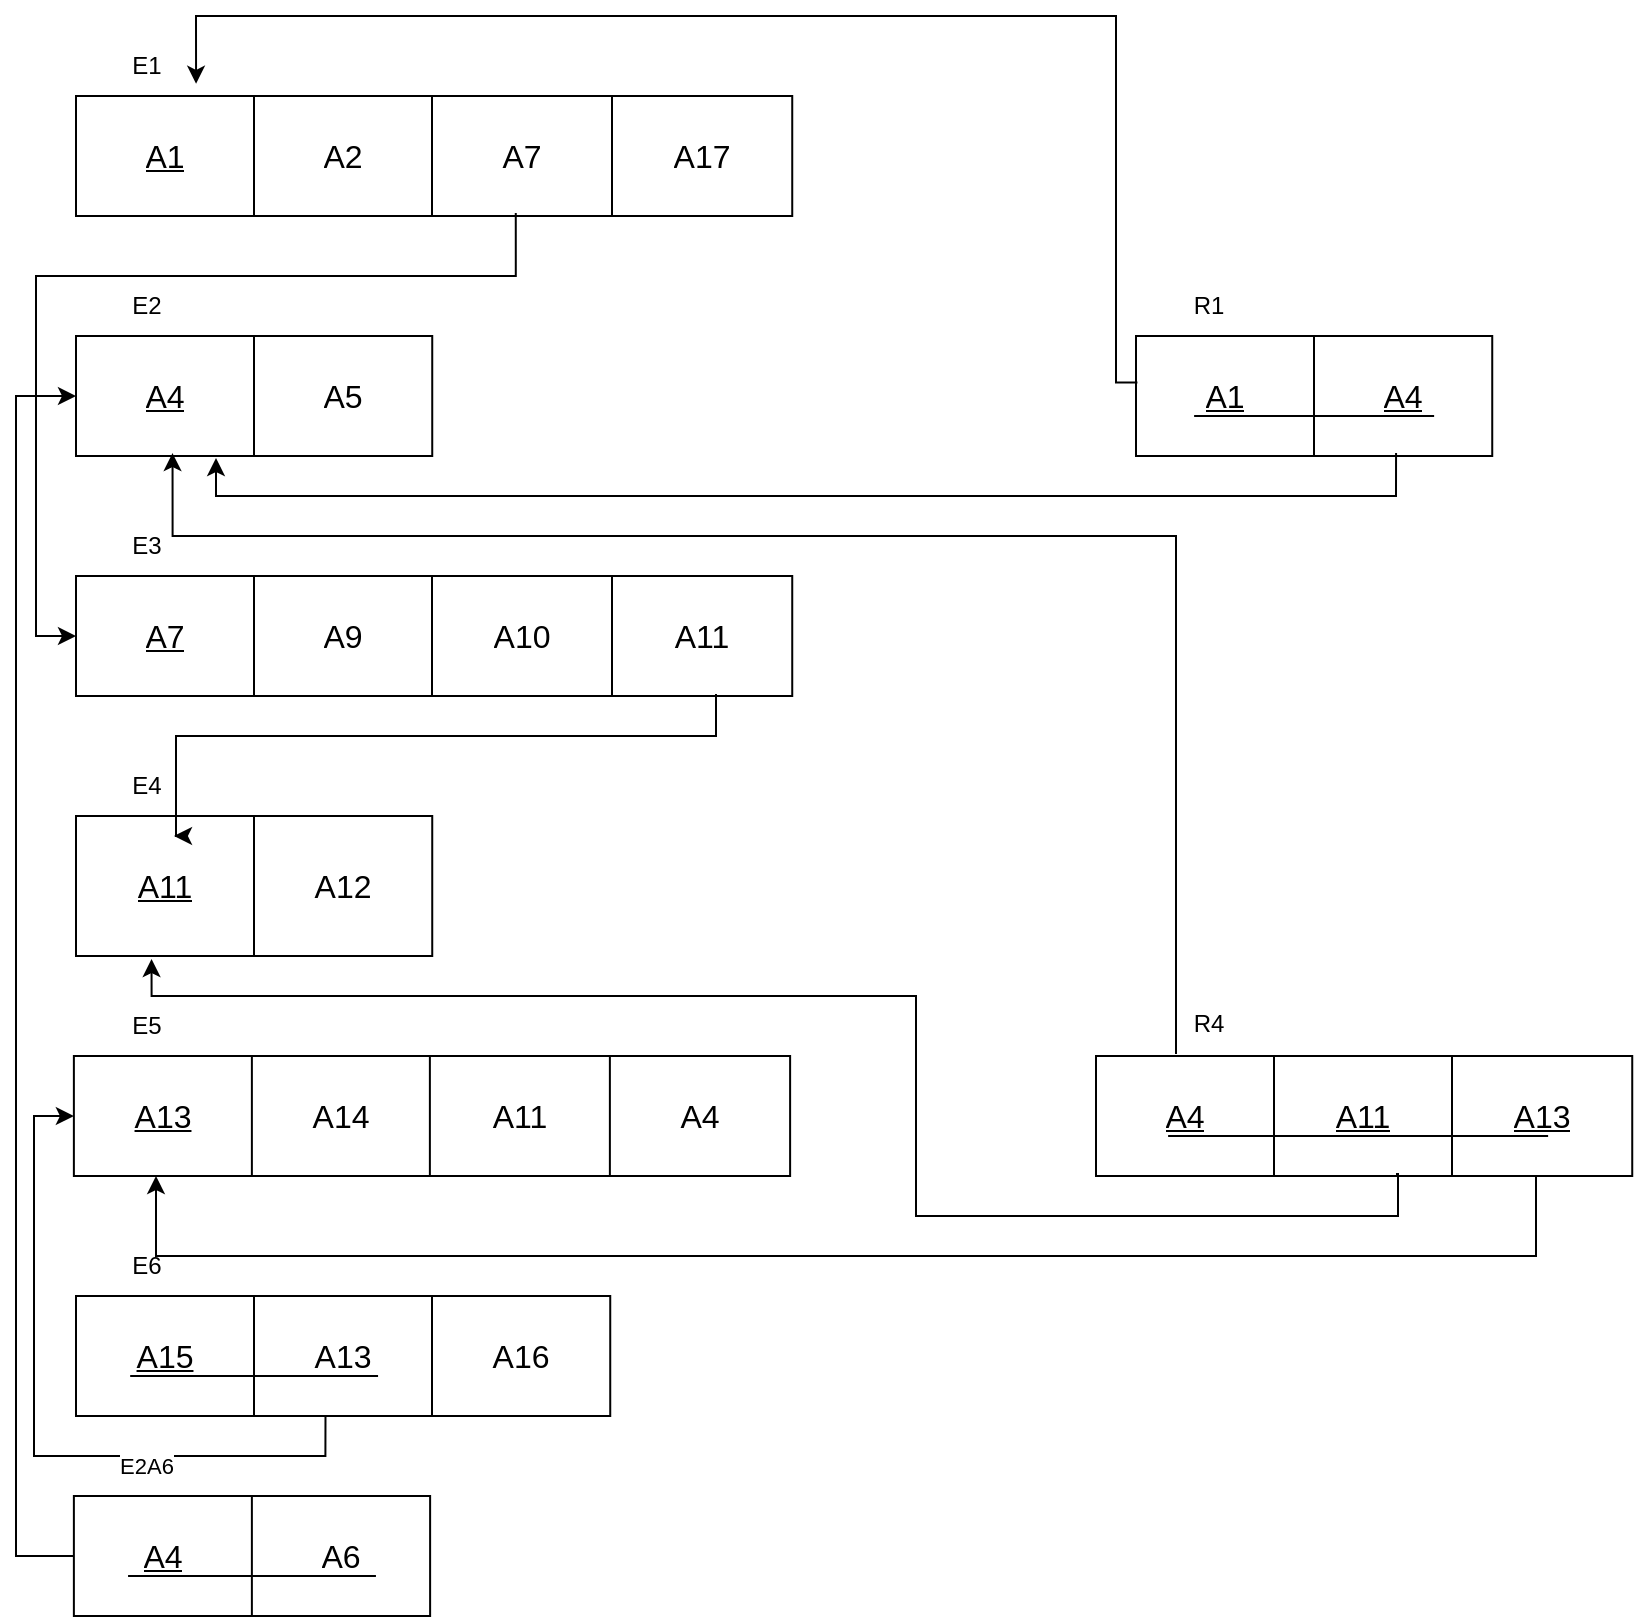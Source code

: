 <mxfile version="24.4.14" type="github">
  <diagram name="Page-1" id="Azx6MxXu8d3ZNMTHgRY9">
    <mxGraphModel dx="1687" dy="965" grid="1" gridSize="10" guides="1" tooltips="1" connect="1" arrows="1" fold="1" page="1" pageScale="1" pageWidth="827" pageHeight="1169" math="0" shadow="0">
      <root>
        <mxCell id="0" />
        <mxCell id="1" parent="0" />
        <mxCell id="9blI58XOAfm6yzByAUCA-56" value="E1" style="text;html=1;align=center;verticalAlign=middle;resizable=0;points=[];autosize=1;strokeColor=none;fillColor=none;" parent="1" vertex="1">
          <mxGeometry x="55" y="60" width="40" height="30" as="geometry" />
        </mxCell>
        <mxCell id="9blI58XOAfm6yzByAUCA-1" value="" style="shape=table;startSize=0;container=1;collapsible=0;childLayout=tableLayout;fontSize=16;" parent="1" vertex="1">
          <mxGeometry x="40" y="210" width="178.12" height="60" as="geometry" />
        </mxCell>
        <mxCell id="9blI58XOAfm6yzByAUCA-2" value="" style="shape=tableRow;horizontal=0;startSize=0;swimlaneHead=0;swimlaneBody=0;strokeColor=inherit;top=0;left=0;bottom=0;right=0;collapsible=0;dropTarget=0;fillColor=none;points=[[0,0.5],[1,0.5]];portConstraint=eastwest;fontSize=16;" parent="9blI58XOAfm6yzByAUCA-1" vertex="1">
          <mxGeometry width="178.12" height="60" as="geometry" />
        </mxCell>
        <mxCell id="9blI58XOAfm6yzByAUCA-37" value="&lt;u&gt;A4&lt;/u&gt;" style="shape=partialRectangle;html=1;whiteSpace=wrap;connectable=0;strokeColor=inherit;overflow=hidden;fillColor=none;top=0;left=0;bottom=0;right=0;pointerEvents=1;fontSize=16;" parent="9blI58XOAfm6yzByAUCA-2" vertex="1">
          <mxGeometry width="89" height="60" as="geometry">
            <mxRectangle width="89" height="60" as="alternateBounds" />
          </mxGeometry>
        </mxCell>
        <mxCell id="9blI58XOAfm6yzByAUCA-3" value="A5" style="shape=partialRectangle;html=1;whiteSpace=wrap;connectable=0;strokeColor=inherit;overflow=hidden;fillColor=none;top=0;left=0;bottom=0;right=0;pointerEvents=1;fontSize=16;" parent="9blI58XOAfm6yzByAUCA-2" vertex="1">
          <mxGeometry x="89" width="89" height="60" as="geometry">
            <mxRectangle width="89" height="60" as="alternateBounds" />
          </mxGeometry>
        </mxCell>
        <mxCell id="9blI58XOAfm6yzByAUCA-38" value="E2" style="text;html=1;align=center;verticalAlign=middle;resizable=0;points=[];autosize=1;strokeColor=none;fillColor=none;" parent="1" vertex="1">
          <mxGeometry x="55" y="180" width="40" height="30" as="geometry" />
        </mxCell>
        <mxCell id="9blI58XOAfm6yzByAUCA-45" value="" style="shape=table;startSize=0;container=1;collapsible=0;childLayout=tableLayout;fontSize=16;" parent="1" vertex="1">
          <mxGeometry x="40" y="90" width="358.12" height="60" as="geometry" />
        </mxCell>
        <mxCell id="9blI58XOAfm6yzByAUCA-46" value="" style="shape=tableRow;horizontal=0;startSize=0;swimlaneHead=0;swimlaneBody=0;strokeColor=inherit;top=0;left=0;bottom=0;right=0;collapsible=0;dropTarget=0;fillColor=none;points=[[0,0.5],[1,0.5]];portConstraint=eastwest;fontSize=16;" parent="9blI58XOAfm6yzByAUCA-45" vertex="1">
          <mxGeometry width="358.12" height="60" as="geometry" />
        </mxCell>
        <mxCell id="9blI58XOAfm6yzByAUCA-47" value="&lt;u&gt;A1&lt;/u&gt;" style="shape=partialRectangle;html=1;whiteSpace=wrap;connectable=0;strokeColor=inherit;overflow=hidden;fillColor=none;top=0;left=0;bottom=0;right=0;pointerEvents=1;fontSize=16;" parent="9blI58XOAfm6yzByAUCA-46" vertex="1">
          <mxGeometry width="89" height="60" as="geometry">
            <mxRectangle width="89" height="60" as="alternateBounds" />
          </mxGeometry>
        </mxCell>
        <mxCell id="9blI58XOAfm6yzByAUCA-48" value="A2" style="shape=partialRectangle;html=1;whiteSpace=wrap;connectable=0;strokeColor=inherit;overflow=hidden;fillColor=none;top=0;left=0;bottom=0;right=0;pointerEvents=1;fontSize=16;" parent="9blI58XOAfm6yzByAUCA-46" vertex="1">
          <mxGeometry x="89" width="89" height="60" as="geometry">
            <mxRectangle width="89" height="60" as="alternateBounds" />
          </mxGeometry>
        </mxCell>
        <mxCell id="9blI58XOAfm6yzByAUCA-49" value="A7" style="shape=partialRectangle;html=1;whiteSpace=wrap;connectable=0;strokeColor=inherit;overflow=hidden;fillColor=none;top=0;left=0;bottom=0;right=0;pointerEvents=1;fontSize=16;" parent="9blI58XOAfm6yzByAUCA-46" vertex="1">
          <mxGeometry x="178" width="90" height="60" as="geometry">
            <mxRectangle width="90" height="60" as="alternateBounds" />
          </mxGeometry>
        </mxCell>
        <mxCell id="9blI58XOAfm6yzByAUCA-50" value="A17" style="shape=partialRectangle;html=1;whiteSpace=wrap;connectable=0;strokeColor=inherit;overflow=hidden;fillColor=none;top=0;left=0;bottom=0;right=0;pointerEvents=1;fontSize=16;" parent="9blI58XOAfm6yzByAUCA-46" vertex="1">
          <mxGeometry x="268" width="90" height="60" as="geometry">
            <mxRectangle width="90" height="60" as="alternateBounds" />
          </mxGeometry>
        </mxCell>
        <mxCell id="9blI58XOAfm6yzByAUCA-72" value="" style="shape=table;startSize=0;container=1;collapsible=0;childLayout=tableLayout;fontSize=16;" parent="1" vertex="1">
          <mxGeometry x="40" y="330" width="358.12" height="60" as="geometry" />
        </mxCell>
        <mxCell id="9blI58XOAfm6yzByAUCA-73" value="" style="shape=tableRow;horizontal=0;startSize=0;swimlaneHead=0;swimlaneBody=0;strokeColor=inherit;top=0;left=0;bottom=0;right=0;collapsible=0;dropTarget=0;fillColor=none;points=[[0,0.5],[1,0.5]];portConstraint=eastwest;fontSize=16;" parent="9blI58XOAfm6yzByAUCA-72" vertex="1">
          <mxGeometry width="358.12" height="60" as="geometry" />
        </mxCell>
        <mxCell id="9blI58XOAfm6yzByAUCA-74" value="&lt;u&gt;A7&lt;/u&gt;" style="shape=partialRectangle;html=1;whiteSpace=wrap;connectable=0;strokeColor=inherit;overflow=hidden;fillColor=none;top=0;left=0;bottom=0;right=0;pointerEvents=1;fontSize=16;" parent="9blI58XOAfm6yzByAUCA-73" vertex="1">
          <mxGeometry width="89" height="60" as="geometry">
            <mxRectangle width="89" height="60" as="alternateBounds" />
          </mxGeometry>
        </mxCell>
        <mxCell id="9blI58XOAfm6yzByAUCA-75" value="A9" style="shape=partialRectangle;html=1;whiteSpace=wrap;connectable=0;strokeColor=inherit;overflow=hidden;fillColor=none;top=0;left=0;bottom=0;right=0;pointerEvents=1;fontSize=16;" parent="9blI58XOAfm6yzByAUCA-73" vertex="1">
          <mxGeometry x="89" width="89" height="60" as="geometry">
            <mxRectangle width="89" height="60" as="alternateBounds" />
          </mxGeometry>
        </mxCell>
        <mxCell id="9blI58XOAfm6yzByAUCA-76" value="" style="shape=partialRectangle;html=1;whiteSpace=wrap;connectable=0;strokeColor=inherit;overflow=hidden;fillColor=none;top=0;left=0;bottom=0;right=0;pointerEvents=1;fontSize=16;" parent="9blI58XOAfm6yzByAUCA-73" vertex="1">
          <mxGeometry x="178" width="90" height="60" as="geometry">
            <mxRectangle width="90" height="60" as="alternateBounds" />
          </mxGeometry>
        </mxCell>
        <mxCell id="MzVuTY9ljaWWZWcM-EQ2-47" value="A11" style="shape=partialRectangle;html=1;whiteSpace=wrap;connectable=0;strokeColor=inherit;overflow=hidden;fillColor=none;top=0;left=0;bottom=0;right=0;pointerEvents=1;fontSize=16;" vertex="1" parent="9blI58XOAfm6yzByAUCA-73">
          <mxGeometry x="268" width="90" height="60" as="geometry">
            <mxRectangle width="90" height="60" as="alternateBounds" />
          </mxGeometry>
        </mxCell>
        <mxCell id="9blI58XOAfm6yzByAUCA-83" value="E3" style="text;html=1;align=center;verticalAlign=middle;resizable=0;points=[];autosize=1;strokeColor=none;fillColor=none;" parent="1" vertex="1">
          <mxGeometry x="55" y="300" width="40" height="30" as="geometry" />
        </mxCell>
        <mxCell id="9blI58XOAfm6yzByAUCA-84" value="" style="shape=table;startSize=0;container=1;collapsible=0;childLayout=tableLayout;fontSize=16;" parent="1" vertex="1">
          <mxGeometry x="40" y="450" width="178.12" height="70" as="geometry" />
        </mxCell>
        <mxCell id="9blI58XOAfm6yzByAUCA-85" value="" style="shape=tableRow;horizontal=0;startSize=0;swimlaneHead=0;swimlaneBody=0;strokeColor=inherit;top=0;left=0;bottom=0;right=0;collapsible=0;dropTarget=0;fillColor=none;points=[[0,0.5],[1,0.5]];portConstraint=eastwest;fontSize=16;" parent="9blI58XOAfm6yzByAUCA-84" vertex="1">
          <mxGeometry width="178.12" height="70" as="geometry" />
        </mxCell>
        <mxCell id="9blI58XOAfm6yzByAUCA-86" value="&lt;u&gt;A11&lt;/u&gt;" style="shape=partialRectangle;html=1;whiteSpace=wrap;connectable=0;strokeColor=inherit;overflow=hidden;fillColor=none;top=0;left=0;bottom=0;right=0;pointerEvents=1;fontSize=16;" parent="9blI58XOAfm6yzByAUCA-85" vertex="1">
          <mxGeometry width="89" height="70" as="geometry">
            <mxRectangle width="89" height="70" as="alternateBounds" />
          </mxGeometry>
        </mxCell>
        <mxCell id="9blI58XOAfm6yzByAUCA-87" value="A12" style="shape=partialRectangle;html=1;whiteSpace=wrap;connectable=0;strokeColor=inherit;overflow=hidden;fillColor=none;top=0;left=0;bottom=0;right=0;pointerEvents=1;fontSize=16;" parent="9blI58XOAfm6yzByAUCA-85" vertex="1">
          <mxGeometry x="89" width="89" height="70" as="geometry">
            <mxRectangle width="89" height="70" as="alternateBounds" />
          </mxGeometry>
        </mxCell>
        <mxCell id="9blI58XOAfm6yzByAUCA-95" value="E4" style="text;html=1;align=center;verticalAlign=middle;resizable=0;points=[];autosize=1;strokeColor=none;fillColor=none;" parent="1" vertex="1">
          <mxGeometry x="55" y="420" width="40" height="30" as="geometry" />
        </mxCell>
        <mxCell id="9blI58XOAfm6yzByAUCA-96" value="" style="shape=table;startSize=0;container=1;collapsible=0;childLayout=tableLayout;fontSize=16;" parent="1" vertex="1">
          <mxGeometry x="38.94" y="570" width="358.12" height="60" as="geometry" />
        </mxCell>
        <mxCell id="9blI58XOAfm6yzByAUCA-97" value="" style="shape=tableRow;horizontal=0;startSize=0;swimlaneHead=0;swimlaneBody=0;strokeColor=inherit;top=0;left=0;bottom=0;right=0;collapsible=0;dropTarget=0;fillColor=none;points=[[0,0.5],[1,0.5]];portConstraint=eastwest;fontSize=16;" parent="9blI58XOAfm6yzByAUCA-96" vertex="1">
          <mxGeometry width="358.12" height="60" as="geometry" />
        </mxCell>
        <mxCell id="9blI58XOAfm6yzByAUCA-98" value="&lt;u&gt;A13&lt;/u&gt;" style="shape=partialRectangle;html=1;whiteSpace=wrap;connectable=0;strokeColor=inherit;overflow=hidden;fillColor=none;top=0;left=0;bottom=0;right=0;pointerEvents=1;fontSize=16;" parent="9blI58XOAfm6yzByAUCA-97" vertex="1">
          <mxGeometry width="89" height="60" as="geometry">
            <mxRectangle width="89" height="60" as="alternateBounds" />
          </mxGeometry>
        </mxCell>
        <mxCell id="9blI58XOAfm6yzByAUCA-99" value="A14" style="shape=partialRectangle;html=1;whiteSpace=wrap;connectable=0;strokeColor=inherit;overflow=hidden;fillColor=none;top=0;left=0;bottom=0;right=0;pointerEvents=1;fontSize=16;" parent="9blI58XOAfm6yzByAUCA-97" vertex="1">
          <mxGeometry x="89" width="89" height="60" as="geometry">
            <mxRectangle width="89" height="60" as="alternateBounds" />
          </mxGeometry>
        </mxCell>
        <mxCell id="9blI58XOAfm6yzByAUCA-100" value="A11" style="shape=partialRectangle;html=1;whiteSpace=wrap;connectable=0;strokeColor=inherit;overflow=hidden;fillColor=none;top=0;left=0;bottom=0;right=0;pointerEvents=1;fontSize=16;" parent="9blI58XOAfm6yzByAUCA-97" vertex="1">
          <mxGeometry x="178" width="90" height="60" as="geometry">
            <mxRectangle width="90" height="60" as="alternateBounds" />
          </mxGeometry>
        </mxCell>
        <mxCell id="9blI58XOAfm6yzByAUCA-101" value="A4" style="shape=partialRectangle;html=1;whiteSpace=wrap;connectable=0;strokeColor=inherit;overflow=hidden;fillColor=none;top=0;left=0;bottom=0;right=0;pointerEvents=1;fontSize=16;" parent="9blI58XOAfm6yzByAUCA-97" vertex="1">
          <mxGeometry x="268" width="90" height="60" as="geometry">
            <mxRectangle width="90" height="60" as="alternateBounds" />
          </mxGeometry>
        </mxCell>
        <mxCell id="9blI58XOAfm6yzByAUCA-107" value="E5" style="text;html=1;align=center;verticalAlign=middle;resizable=0;points=[];autosize=1;strokeColor=none;fillColor=none;" parent="1" vertex="1">
          <mxGeometry x="55" y="540" width="40" height="30" as="geometry" />
        </mxCell>
        <mxCell id="9blI58XOAfm6yzByAUCA-109" value="E6" style="text;html=1;align=center;verticalAlign=middle;resizable=0;points=[];autosize=1;strokeColor=none;fillColor=none;" parent="1" vertex="1">
          <mxGeometry x="55" y="660" width="40" height="30" as="geometry" />
        </mxCell>
        <mxCell id="9blI58XOAfm6yzByAUCA-110" value="" style="shape=table;startSize=0;container=1;collapsible=0;childLayout=tableLayout;fontSize=16;" parent="1" vertex="1">
          <mxGeometry x="40" y="690" width="267.12" height="60" as="geometry" />
        </mxCell>
        <mxCell id="9blI58XOAfm6yzByAUCA-111" value="" style="shape=tableRow;horizontal=0;startSize=0;swimlaneHead=0;swimlaneBody=0;strokeColor=inherit;top=0;left=0;bottom=0;right=0;collapsible=0;dropTarget=0;fillColor=none;points=[[0,0.5],[1,0.5]];portConstraint=eastwest;fontSize=16;" parent="9blI58XOAfm6yzByAUCA-110" vertex="1">
          <mxGeometry width="267.12" height="60" as="geometry" />
        </mxCell>
        <mxCell id="9blI58XOAfm6yzByAUCA-112" value="&lt;u&gt;A15&lt;/u&gt;" style="shape=partialRectangle;html=1;whiteSpace=wrap;connectable=0;strokeColor=inherit;overflow=hidden;fillColor=none;top=0;left=0;bottom=0;right=0;pointerEvents=1;fontSize=16;" parent="9blI58XOAfm6yzByAUCA-111" vertex="1">
          <mxGeometry width="89" height="60" as="geometry">
            <mxRectangle width="89" height="60" as="alternateBounds" />
          </mxGeometry>
        </mxCell>
        <mxCell id="9blI58XOAfm6yzByAUCA-113" value="A13" style="shape=partialRectangle;html=1;whiteSpace=wrap;connectable=0;strokeColor=inherit;overflow=hidden;fillColor=none;top=0;left=0;bottom=0;right=0;pointerEvents=1;fontSize=16;" parent="9blI58XOAfm6yzByAUCA-111" vertex="1">
          <mxGeometry x="89" width="89" height="60" as="geometry">
            <mxRectangle width="89" height="60" as="alternateBounds" />
          </mxGeometry>
        </mxCell>
        <mxCell id="MzVuTY9ljaWWZWcM-EQ2-38" value="A16" style="shape=partialRectangle;html=1;whiteSpace=wrap;connectable=0;strokeColor=inherit;overflow=hidden;fillColor=none;top=0;left=0;bottom=0;right=0;pointerEvents=1;fontSize=16;" vertex="1" parent="9blI58XOAfm6yzByAUCA-111">
          <mxGeometry x="178" width="89" height="60" as="geometry">
            <mxRectangle width="89" height="60" as="alternateBounds" />
          </mxGeometry>
        </mxCell>
        <mxCell id="9blI58XOAfm6yzByAUCA-133" style="edgeStyle=orthogonalEdgeStyle;rounded=0;orthogonalLoop=1;jettySize=auto;html=1;entryX=0;entryY=0.5;entryDx=0;entryDy=0;exitX=0.467;exitY=1.005;exitDx=0;exitDy=0;exitPerimeter=0;" parent="1" source="9blI58XOAfm6yzByAUCA-111" target="9blI58XOAfm6yzByAUCA-97" edge="1">
          <mxGeometry relative="1" as="geometry">
            <mxPoint x="20" y="770" as="sourcePoint" />
            <Array as="points">
              <mxPoint x="165" y="770" />
              <mxPoint x="19" y="770" />
              <mxPoint x="19" y="600" />
            </Array>
          </mxGeometry>
        </mxCell>
        <mxCell id="9blI58XOAfm6yzByAUCA-135" value="" style="endArrow=classic;html=1;rounded=0;exitX=0.614;exitY=0.976;exitDx=0;exitDy=0;exitPerimeter=0;edgeStyle=orthogonalEdgeStyle;startArrow=none;startFill=0;elbow=vertical;entryX=0;entryY=0.5;entryDx=0;entryDy=0;" parent="1" source="9blI58XOAfm6yzByAUCA-46" target="9blI58XOAfm6yzByAUCA-73" edge="1">
          <mxGeometry width="50" height="50" relative="1" as="geometry">
            <mxPoint x="260" y="170" as="sourcePoint" />
            <mxPoint x="40" y="334" as="targetPoint" />
            <Array as="points">
              <mxPoint x="260" y="180" />
              <mxPoint x="20" y="180" />
              <mxPoint x="20" y="360" />
            </Array>
          </mxGeometry>
        </mxCell>
        <mxCell id="9blI58XOAfm6yzByAUCA-138" value="" style="endArrow=classic;html=1;rounded=0;edgeStyle=orthogonalEdgeStyle;" parent="1" edge="1">
          <mxGeometry width="50" height="50" relative="1" as="geometry">
            <mxPoint x="360" y="390" as="sourcePoint" />
            <mxPoint x="89" y="460" as="targetPoint" />
            <Array as="points">
              <mxPoint x="360" y="389" />
              <mxPoint x="360" y="410" />
              <mxPoint x="90" y="410" />
              <mxPoint x="90" y="460" />
            </Array>
          </mxGeometry>
        </mxCell>
        <mxCell id="MzVuTY9ljaWWZWcM-EQ2-1" value="" style="shape=table;startSize=0;container=1;collapsible=0;childLayout=tableLayout;fontSize=16;" vertex="1" parent="1">
          <mxGeometry x="550" y="570" width="268.12" height="60" as="geometry" />
        </mxCell>
        <mxCell id="MzVuTY9ljaWWZWcM-EQ2-2" value="" style="shape=tableRow;horizontal=0;startSize=0;swimlaneHead=0;swimlaneBody=0;strokeColor=inherit;top=0;left=0;bottom=0;right=0;collapsible=0;dropTarget=0;fillColor=none;points=[[0,0.5],[1,0.5]];portConstraint=eastwest;fontSize=16;" vertex="1" parent="MzVuTY9ljaWWZWcM-EQ2-1">
          <mxGeometry width="268.12" height="60" as="geometry" />
        </mxCell>
        <mxCell id="MzVuTY9ljaWWZWcM-EQ2-3" value="&lt;u&gt;A4&lt;/u&gt;" style="shape=partialRectangle;html=1;whiteSpace=wrap;connectable=0;strokeColor=inherit;overflow=hidden;fillColor=none;top=0;left=0;bottom=0;right=0;pointerEvents=1;fontSize=16;" vertex="1" parent="MzVuTY9ljaWWZWcM-EQ2-2">
          <mxGeometry width="89" height="60" as="geometry">
            <mxRectangle width="89" height="60" as="alternateBounds" />
          </mxGeometry>
        </mxCell>
        <mxCell id="MzVuTY9ljaWWZWcM-EQ2-4" value="&lt;u&gt;A11&lt;/u&gt;" style="shape=partialRectangle;html=1;whiteSpace=wrap;connectable=0;strokeColor=inherit;overflow=hidden;fillColor=none;top=0;left=0;bottom=0;right=0;pointerEvents=1;fontSize=16;" vertex="1" parent="MzVuTY9ljaWWZWcM-EQ2-2">
          <mxGeometry x="89" width="89" height="60" as="geometry">
            <mxRectangle width="89" height="60" as="alternateBounds" />
          </mxGeometry>
        </mxCell>
        <mxCell id="MzVuTY9ljaWWZWcM-EQ2-5" value="&lt;u&gt;A13&lt;/u&gt;" style="shape=partialRectangle;html=1;whiteSpace=wrap;connectable=0;strokeColor=inherit;overflow=hidden;fillColor=none;top=0;left=0;bottom=0;right=0;pointerEvents=1;fontSize=16;" vertex="1" parent="MzVuTY9ljaWWZWcM-EQ2-2">
          <mxGeometry x="178" width="90" height="60" as="geometry">
            <mxRectangle width="90" height="60" as="alternateBounds" />
          </mxGeometry>
        </mxCell>
        <mxCell id="MzVuTY9ljaWWZWcM-EQ2-12" value="R4" style="text;html=1;align=center;verticalAlign=middle;resizable=0;points=[];autosize=1;strokeColor=none;fillColor=none;" vertex="1" parent="1">
          <mxGeometry x="586.06" y="539" width="40" height="30" as="geometry" />
        </mxCell>
        <mxCell id="MzVuTY9ljaWWZWcM-EQ2-13" value="" style="shape=table;startSize=0;container=1;collapsible=0;childLayout=tableLayout;fontSize=16;" vertex="1" parent="1">
          <mxGeometry x="570" y="210" width="178.12" height="60" as="geometry" />
        </mxCell>
        <mxCell id="MzVuTY9ljaWWZWcM-EQ2-14" value="" style="shape=tableRow;horizontal=0;startSize=0;swimlaneHead=0;swimlaneBody=0;strokeColor=inherit;top=0;left=0;bottom=0;right=0;collapsible=0;dropTarget=0;fillColor=none;points=[[0,0.5],[1,0.5]];portConstraint=eastwest;fontSize=16;" vertex="1" parent="MzVuTY9ljaWWZWcM-EQ2-13">
          <mxGeometry width="178.12" height="60" as="geometry" />
        </mxCell>
        <mxCell id="MzVuTY9ljaWWZWcM-EQ2-15" value="&lt;u&gt;A1&lt;/u&gt;" style="shape=partialRectangle;html=1;whiteSpace=wrap;connectable=0;strokeColor=inherit;overflow=hidden;fillColor=none;top=0;left=0;bottom=0;right=0;pointerEvents=1;fontSize=16;" vertex="1" parent="MzVuTY9ljaWWZWcM-EQ2-14">
          <mxGeometry width="89" height="60" as="geometry">
            <mxRectangle width="89" height="60" as="alternateBounds" />
          </mxGeometry>
        </mxCell>
        <mxCell id="MzVuTY9ljaWWZWcM-EQ2-16" value="&lt;u&gt;A4&lt;/u&gt;" style="shape=partialRectangle;html=1;whiteSpace=wrap;connectable=0;strokeColor=inherit;overflow=hidden;fillColor=none;top=0;left=0;bottom=0;right=0;pointerEvents=1;fontSize=16;" vertex="1" parent="MzVuTY9ljaWWZWcM-EQ2-14">
          <mxGeometry x="89" width="89" height="60" as="geometry">
            <mxRectangle width="89" height="60" as="alternateBounds" />
          </mxGeometry>
        </mxCell>
        <mxCell id="MzVuTY9ljaWWZWcM-EQ2-24" value="R1" style="text;html=1;align=center;verticalAlign=middle;resizable=0;points=[];autosize=1;strokeColor=none;fillColor=none;" vertex="1" parent="1">
          <mxGeometry x="586.06" y="180" width="40" height="30" as="geometry" />
        </mxCell>
        <mxCell id="MzVuTY9ljaWWZWcM-EQ2-25" value="" style="endArrow=classic;html=1;rounded=0;align=center;edgeStyle=orthogonalEdgeStyle;exitX=0.004;exitY=0.388;exitDx=0;exitDy=0;exitPerimeter=0;entryX=1.126;entryY=0.796;entryDx=0;entryDy=0;entryPerimeter=0;" edge="1" parent="1" source="MzVuTY9ljaWWZWcM-EQ2-14" target="9blI58XOAfm6yzByAUCA-56">
          <mxGeometry width="50" height="50" relative="1" as="geometry">
            <mxPoint x="620" y="160" as="sourcePoint" />
            <mxPoint x="100" y="60" as="targetPoint" />
            <Array as="points">
              <mxPoint x="560" y="233" />
              <mxPoint x="560" y="50" />
              <mxPoint x="100" y="50" />
            </Array>
          </mxGeometry>
        </mxCell>
        <mxCell id="MzVuTY9ljaWWZWcM-EQ2-26" value="" style="endArrow=none;html=1;rounded=0;" edge="1" parent="1">
          <mxGeometry width="50" height="50" relative="1" as="geometry">
            <mxPoint x="599.06" y="250" as="sourcePoint" />
            <mxPoint x="719.06" y="250" as="targetPoint" />
          </mxGeometry>
        </mxCell>
        <mxCell id="MzVuTY9ljaWWZWcM-EQ2-27" value="" style="endArrow=classic;html=1;rounded=0;exitX=0.73;exitY=0.976;exitDx=0;exitDy=0;exitPerimeter=0;edgeStyle=orthogonalEdgeStyle;entryX=0.397;entryY=1.016;entryDx=0;entryDy=0;entryPerimeter=0;" edge="1" parent="1" source="MzVuTY9ljaWWZWcM-EQ2-14" target="9blI58XOAfm6yzByAUCA-2">
          <mxGeometry width="50" height="50" relative="1" as="geometry">
            <mxPoint x="610" y="480" as="sourcePoint" />
            <mxPoint x="80" y="299" as="targetPoint" />
            <Array as="points">
              <mxPoint x="700" y="290" />
              <mxPoint x="110" y="290" />
              <mxPoint x="110" y="271" />
            </Array>
          </mxGeometry>
        </mxCell>
        <mxCell id="MzVuTY9ljaWWZWcM-EQ2-28" value="" style="endArrow=classic;html=1;rounded=0;edgeStyle=orthogonalEdgeStyle;entryX=0.271;entryY=0.976;entryDx=0;entryDy=0;entryPerimeter=0;" edge="1" parent="1" target="9blI58XOAfm6yzByAUCA-2">
          <mxGeometry width="50" height="50" relative="1" as="geometry">
            <mxPoint x="590" y="569" as="sourcePoint" />
            <mxPoint x="620" y="310" as="targetPoint" />
            <Array as="points">
              <mxPoint x="590" y="569" />
              <mxPoint x="590" y="310" />
              <mxPoint x="88" y="310" />
            </Array>
          </mxGeometry>
        </mxCell>
        <mxCell id="MzVuTY9ljaWWZWcM-EQ2-29" value="" style="endArrow=none;html=1;rounded=0;strokeColor=default;align=center;verticalAlign=middle;fontFamily=Helvetica;fontSize=11;fontColor=default;labelBackgroundColor=default;edgeStyle=orthogonalEdgeStyle;startArrow=classic;startFill=1;endFill=0;exitX=0.212;exitY=1.022;exitDx=0;exitDy=0;exitPerimeter=0;" edge="1" parent="1" source="9blI58XOAfm6yzByAUCA-85">
          <mxGeometry width="50" height="50" relative="1" as="geometry">
            <mxPoint x="650" y="679" as="sourcePoint" />
            <mxPoint x="700" y="629" as="targetPoint" />
            <Array as="points">
              <mxPoint x="78" y="540" />
              <mxPoint x="460" y="540" />
              <mxPoint x="460" y="650" />
              <mxPoint x="701" y="650" />
              <mxPoint x="701" y="629" />
            </Array>
          </mxGeometry>
        </mxCell>
        <mxCell id="MzVuTY9ljaWWZWcM-EQ2-30" value="" style="endArrow=none;html=1;rounded=0;strokeColor=default;align=center;verticalAlign=middle;fontFamily=Helvetica;fontSize=11;fontColor=default;labelBackgroundColor=default;edgeStyle=orthogonalEdgeStyle;startArrow=classic;startFill=1;endFill=0;exitX=0.212;exitY=1.022;exitDx=0;exitDy=0;exitPerimeter=0;" edge="1" parent="1" target="MzVuTY9ljaWWZWcM-EQ2-2">
          <mxGeometry width="50" height="50" relative="1" as="geometry">
            <mxPoint x="80" y="630" as="sourcePoint" />
            <mxPoint x="702" y="737" as="targetPoint" />
            <Array as="points">
              <mxPoint x="80" y="670" />
              <mxPoint x="770" y="670" />
            </Array>
          </mxGeometry>
        </mxCell>
        <mxCell id="MzVuTY9ljaWWZWcM-EQ2-31" value="" style="endArrow=none;html=1;rounded=0;strokeColor=default;align=center;verticalAlign=middle;fontFamily=Helvetica;fontSize=11;fontColor=default;labelBackgroundColor=default;edgeStyle=orthogonalEdgeStyle;" edge="1" parent="1">
          <mxGeometry width="50" height="50" relative="1" as="geometry">
            <mxPoint x="586.06" y="610" as="sourcePoint" />
            <mxPoint x="776.06" y="610" as="targetPoint" />
          </mxGeometry>
        </mxCell>
        <mxCell id="MzVuTY9ljaWWZWcM-EQ2-32" value="" style="shape=table;startSize=0;container=1;collapsible=0;childLayout=tableLayout;fontSize=16;" vertex="1" parent="1">
          <mxGeometry x="38.94" y="790" width="178.12" height="60" as="geometry" />
        </mxCell>
        <mxCell id="MzVuTY9ljaWWZWcM-EQ2-33" value="" style="shape=tableRow;horizontal=0;startSize=0;swimlaneHead=0;swimlaneBody=0;strokeColor=inherit;top=0;left=0;bottom=0;right=0;collapsible=0;dropTarget=0;fillColor=none;points=[[0,0.5],[1,0.5]];portConstraint=eastwest;fontSize=16;" vertex="1" parent="MzVuTY9ljaWWZWcM-EQ2-32">
          <mxGeometry width="178.12" height="60" as="geometry" />
        </mxCell>
        <mxCell id="MzVuTY9ljaWWZWcM-EQ2-34" value="&lt;u&gt;A4&lt;/u&gt;" style="shape=partialRectangle;html=1;whiteSpace=wrap;connectable=0;strokeColor=inherit;overflow=hidden;fillColor=none;top=0;left=0;bottom=0;right=0;pointerEvents=1;fontSize=16;" vertex="1" parent="MzVuTY9ljaWWZWcM-EQ2-33">
          <mxGeometry width="89" height="60" as="geometry">
            <mxRectangle width="89" height="60" as="alternateBounds" />
          </mxGeometry>
        </mxCell>
        <mxCell id="MzVuTY9ljaWWZWcM-EQ2-35" value="A6" style="shape=partialRectangle;html=1;whiteSpace=wrap;connectable=0;strokeColor=inherit;overflow=hidden;fillColor=none;top=0;left=0;bottom=0;right=0;pointerEvents=1;fontSize=16;" vertex="1" parent="MzVuTY9ljaWWZWcM-EQ2-33">
          <mxGeometry x="89" width="89" height="60" as="geometry">
            <mxRectangle width="89" height="60" as="alternateBounds" />
          </mxGeometry>
        </mxCell>
        <mxCell id="MzVuTY9ljaWWZWcM-EQ2-36" value="E2A6" style="text;html=1;align=center;verticalAlign=middle;resizable=0;points=[];autosize=1;strokeColor=none;fillColor=none;fontFamily=Helvetica;fontSize=11;fontColor=default;labelBackgroundColor=default;" vertex="1" parent="1">
          <mxGeometry x="50" y="760" width="50" height="30" as="geometry" />
        </mxCell>
        <mxCell id="MzVuTY9ljaWWZWcM-EQ2-37" style="edgeStyle=orthogonalEdgeStyle;rounded=0;orthogonalLoop=1;jettySize=auto;html=1;exitX=0;exitY=0.5;exitDx=0;exitDy=0;entryX=0;entryY=0.5;entryDx=0;entryDy=0;" edge="1" parent="1" source="MzVuTY9ljaWWZWcM-EQ2-33" target="9blI58XOAfm6yzByAUCA-2">
          <mxGeometry relative="1" as="geometry">
            <mxPoint x="30" y="820" as="sourcePoint" />
            <mxPoint x="10" y="230" as="targetPoint" />
            <Array as="points">
              <mxPoint x="10" y="820" />
              <mxPoint x="10" y="240" />
            </Array>
          </mxGeometry>
        </mxCell>
        <mxCell id="MzVuTY9ljaWWZWcM-EQ2-39" value="" style="endArrow=none;html=1;rounded=0;strokeColor=default;align=center;verticalAlign=middle;fontFamily=Helvetica;fontSize=11;fontColor=default;labelBackgroundColor=default;edgeStyle=orthogonalEdgeStyle;" edge="1" parent="1">
          <mxGeometry width="50" height="50" relative="1" as="geometry">
            <mxPoint x="67.09" y="730" as="sourcePoint" />
            <mxPoint x="191.03" y="730" as="targetPoint" />
          </mxGeometry>
        </mxCell>
        <mxCell id="MzVuTY9ljaWWZWcM-EQ2-48" value="A10" style="shape=partialRectangle;html=1;whiteSpace=wrap;connectable=0;strokeColor=inherit;overflow=hidden;fillColor=none;top=0;left=0;bottom=0;right=0;pointerEvents=1;fontSize=16;" vertex="1" parent="1">
          <mxGeometry x="218" y="330" width="90" height="60" as="geometry">
            <mxRectangle width="90" height="60" as="alternateBounds" />
          </mxGeometry>
        </mxCell>
        <mxCell id="MzVuTY9ljaWWZWcM-EQ2-49" value="" style="endArrow=none;html=1;rounded=0;strokeColor=default;align=center;verticalAlign=middle;fontFamily=Helvetica;fontSize=11;fontColor=default;labelBackgroundColor=default;edgeStyle=orthogonalEdgeStyle;" edge="1" parent="1">
          <mxGeometry width="50" height="50" relative="1" as="geometry">
            <mxPoint x="66.03" y="830" as="sourcePoint" />
            <mxPoint x="189.97" y="830" as="targetPoint" />
          </mxGeometry>
        </mxCell>
      </root>
    </mxGraphModel>
  </diagram>
</mxfile>
